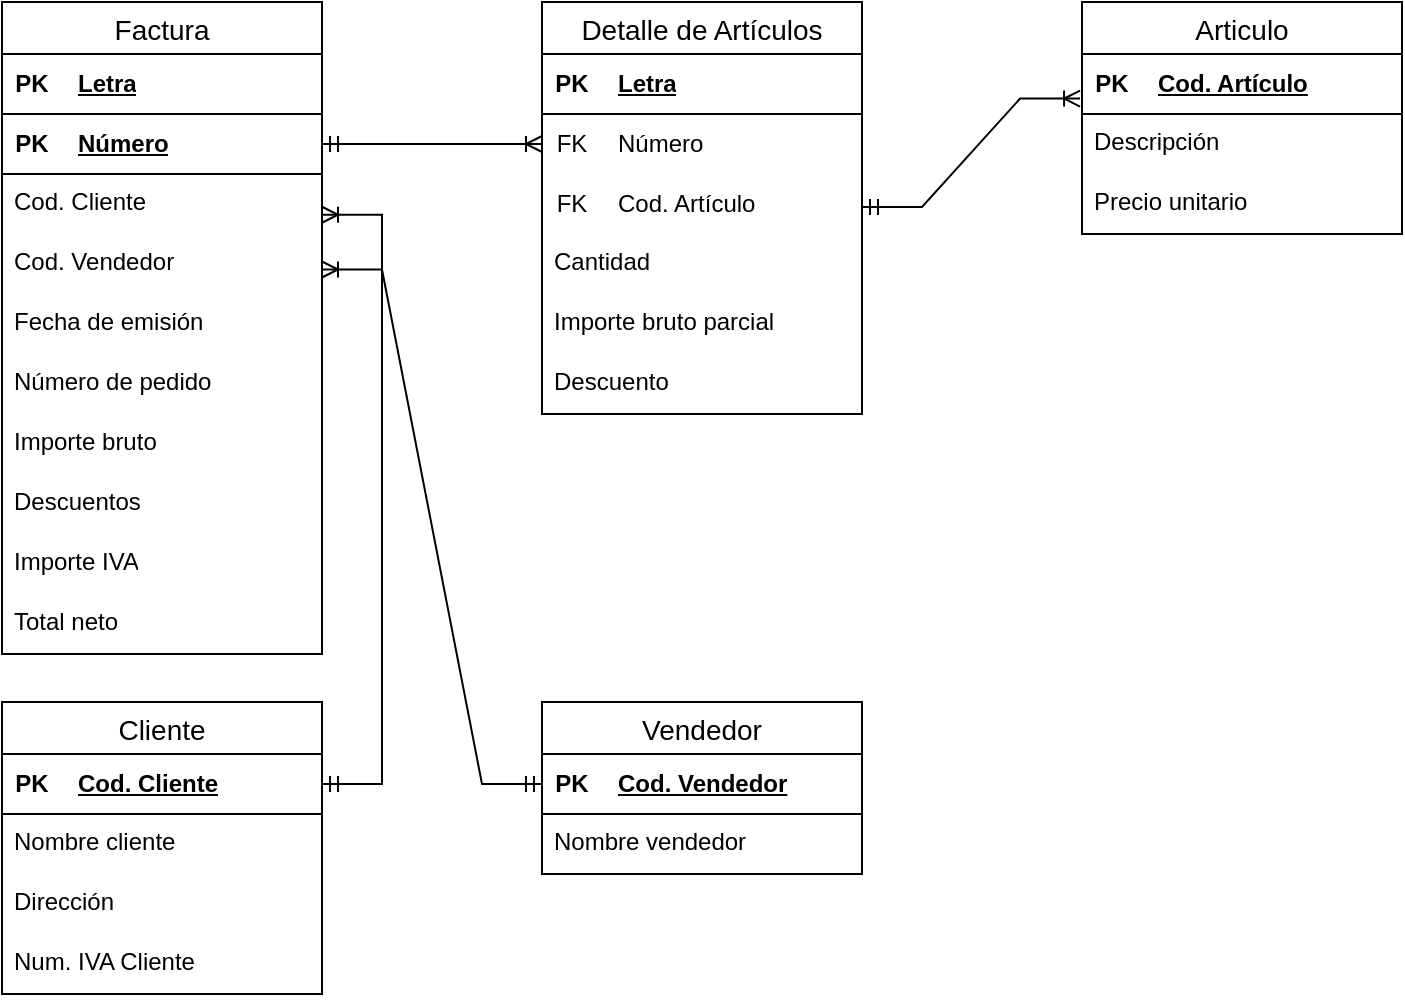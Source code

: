 <mxfile scale="1" border="0" version="28.2.5">
  <diagram name="Página-1" id="hEXzG475LrfDyYy7BrJQ">
    <mxGraphModel dx="1426" dy="785" grid="0" gridSize="10" guides="1" tooltips="1" connect="1" arrows="1" fold="1" page="1" pageScale="1" pageWidth="827" pageHeight="1169" math="0" shadow="0">
      <root>
        <mxCell id="0" />
        <mxCell id="1" parent="0" />
        <mxCell id="VYSMUxByFi7GUbj3-yRB-18" value="" style="shape=tableRow;horizontal=0;startSize=0;swimlaneHead=0;swimlaneBody=0;fillColor=none;collapsible=0;dropTarget=0;points=[[0,0.5],[1,0.5]];portConstraint=eastwest;top=0;left=0;right=0;bottom=0;" parent="1" vertex="1">
          <mxGeometry x="90" y="250" width="180" height="50" as="geometry" />
        </mxCell>
        <mxCell id="VYSMUxByFi7GUbj3-yRB-19" value="" style="shape=partialRectangle;connectable=0;fillColor=none;top=0;left=0;bottom=0;right=0;editable=1;overflow=hidden;whiteSpace=wrap;html=1;" parent="VYSMUxByFi7GUbj3-yRB-18" vertex="1">
          <mxGeometry width="30" height="50" as="geometry">
            <mxRectangle width="30" height="50" as="alternateBounds" />
          </mxGeometry>
        </mxCell>
        <mxCell id="VYSMUxByFi7GUbj3-yRB-61" value="Factura" style="swimlane;fontStyle=0;childLayout=stackLayout;horizontal=1;startSize=26;horizontalStack=0;resizeParent=1;resizeParentMax=0;resizeLast=0;collapsible=1;marginBottom=0;align=center;fontSize=14;" parent="1" vertex="1">
          <mxGeometry x="90" y="40" width="160" height="326" as="geometry" />
        </mxCell>
        <mxCell id="VYSMUxByFi7GUbj3-yRB-65" value="" style="shape=table;startSize=0;container=1;collapsible=1;childLayout=tableLayout;fixedRows=1;rowLines=0;fontStyle=0;align=center;resizeLast=1;strokeColor=none;fillColor=none;collapsible=0;" parent="VYSMUxByFi7GUbj3-yRB-61" vertex="1">
          <mxGeometry y="26" width="160" height="30" as="geometry" />
        </mxCell>
        <mxCell id="VYSMUxByFi7GUbj3-yRB-66" value="" style="shape=tableRow;horizontal=0;startSize=0;swimlaneHead=0;swimlaneBody=0;fillColor=none;collapsible=0;dropTarget=0;points=[[0,0.5],[1,0.5]];portConstraint=eastwest;top=0;left=0;right=0;bottom=1;" parent="VYSMUxByFi7GUbj3-yRB-65" vertex="1">
          <mxGeometry width="160" height="30" as="geometry" />
        </mxCell>
        <mxCell id="VYSMUxByFi7GUbj3-yRB-67" value="PK" style="shape=partialRectangle;connectable=0;fillColor=none;top=0;left=0;bottom=0;right=0;fontStyle=1;overflow=hidden;whiteSpace=wrap;html=1;" parent="VYSMUxByFi7GUbj3-yRB-66" vertex="1">
          <mxGeometry width="30" height="30" as="geometry">
            <mxRectangle width="30" height="30" as="alternateBounds" />
          </mxGeometry>
        </mxCell>
        <mxCell id="VYSMUxByFi7GUbj3-yRB-68" value="Letra" style="shape=partialRectangle;connectable=0;fillColor=none;top=0;left=0;bottom=0;right=0;align=left;spacingLeft=6;fontStyle=5;overflow=hidden;whiteSpace=wrap;html=1;" parent="VYSMUxByFi7GUbj3-yRB-66" vertex="1">
          <mxGeometry x="30" width="130" height="30" as="geometry">
            <mxRectangle width="130" height="30" as="alternateBounds" />
          </mxGeometry>
        </mxCell>
        <mxCell id="VYSMUxByFi7GUbj3-yRB-70" value="" style="shape=table;startSize=0;container=1;collapsible=1;childLayout=tableLayout;fixedRows=1;rowLines=0;fontStyle=0;align=center;resizeLast=1;strokeColor=none;fillColor=none;collapsible=0;" parent="VYSMUxByFi7GUbj3-yRB-61" vertex="1">
          <mxGeometry y="56" width="160" height="30" as="geometry" />
        </mxCell>
        <mxCell id="VYSMUxByFi7GUbj3-yRB-71" value="" style="shape=tableRow;horizontal=0;startSize=0;swimlaneHead=0;swimlaneBody=0;fillColor=none;collapsible=0;dropTarget=0;points=[[0,0.5],[1,0.5]];portConstraint=eastwest;top=0;left=0;right=0;bottom=1;" parent="VYSMUxByFi7GUbj3-yRB-70" vertex="1">
          <mxGeometry width="160" height="30" as="geometry" />
        </mxCell>
        <mxCell id="VYSMUxByFi7GUbj3-yRB-72" value="PK" style="shape=partialRectangle;connectable=0;fillColor=none;top=0;left=0;bottom=0;right=0;fontStyle=1;overflow=hidden;whiteSpace=wrap;html=1;" parent="VYSMUxByFi7GUbj3-yRB-71" vertex="1">
          <mxGeometry width="30" height="30" as="geometry">
            <mxRectangle width="30" height="30" as="alternateBounds" />
          </mxGeometry>
        </mxCell>
        <mxCell id="VYSMUxByFi7GUbj3-yRB-73" value="Número" style="shape=partialRectangle;connectable=0;fillColor=none;top=0;left=0;bottom=0;right=0;align=left;spacingLeft=6;fontStyle=5;overflow=hidden;whiteSpace=wrap;html=1;" parent="VYSMUxByFi7GUbj3-yRB-71" vertex="1">
          <mxGeometry x="30" width="130" height="30" as="geometry">
            <mxRectangle width="130" height="30" as="alternateBounds" />
          </mxGeometry>
        </mxCell>
        <mxCell id="VYSMUxByFi7GUbj3-yRB-63" value="Cod. Cliente" style="text;strokeColor=none;fillColor=none;spacingLeft=4;spacingRight=4;overflow=hidden;rotatable=0;points=[[0,0.5],[1,0.5]];portConstraint=eastwest;fontSize=12;whiteSpace=wrap;html=1;" parent="VYSMUxByFi7GUbj3-yRB-61" vertex="1">
          <mxGeometry y="86" width="160" height="30" as="geometry" />
        </mxCell>
        <mxCell id="VYSMUxByFi7GUbj3-yRB-64" value="Cod. Vendedor" style="text;strokeColor=none;fillColor=none;spacingLeft=4;spacingRight=4;overflow=hidden;rotatable=0;points=[[0,0.5],[1,0.5]];portConstraint=eastwest;fontSize=12;whiteSpace=wrap;html=1;" parent="VYSMUxByFi7GUbj3-yRB-61" vertex="1">
          <mxGeometry y="116" width="160" height="30" as="geometry" />
        </mxCell>
        <mxCell id="VYSMUxByFi7GUbj3-yRB-69" value="Fecha de emisión" style="text;strokeColor=none;fillColor=none;spacingLeft=4;spacingRight=4;overflow=hidden;rotatable=0;points=[[0,0.5],[1,0.5]];portConstraint=eastwest;fontSize=12;whiteSpace=wrap;html=1;" parent="VYSMUxByFi7GUbj3-yRB-61" vertex="1">
          <mxGeometry y="146" width="160" height="30" as="geometry" />
        </mxCell>
        <mxCell id="VYSMUxByFi7GUbj3-yRB-74" value="Número de pedido" style="text;strokeColor=none;fillColor=none;spacingLeft=4;spacingRight=4;overflow=hidden;rotatable=0;points=[[0,0.5],[1,0.5]];portConstraint=eastwest;fontSize=12;whiteSpace=wrap;html=1;" parent="VYSMUxByFi7GUbj3-yRB-61" vertex="1">
          <mxGeometry y="176" width="160" height="30" as="geometry" />
        </mxCell>
        <mxCell id="VYSMUxByFi7GUbj3-yRB-75" value="Importe bruto" style="text;strokeColor=none;fillColor=none;spacingLeft=4;spacingRight=4;overflow=hidden;rotatable=0;points=[[0,0.5],[1,0.5]];portConstraint=eastwest;fontSize=12;whiteSpace=wrap;html=1;" parent="VYSMUxByFi7GUbj3-yRB-61" vertex="1">
          <mxGeometry y="206" width="160" height="30" as="geometry" />
        </mxCell>
        <mxCell id="VYSMUxByFi7GUbj3-yRB-76" value="Descuentos" style="text;strokeColor=none;fillColor=none;spacingLeft=4;spacingRight=4;overflow=hidden;rotatable=0;points=[[0,0.5],[1,0.5]];portConstraint=eastwest;fontSize=12;whiteSpace=wrap;html=1;" parent="VYSMUxByFi7GUbj3-yRB-61" vertex="1">
          <mxGeometry y="236" width="160" height="30" as="geometry" />
        </mxCell>
        <mxCell id="VYSMUxByFi7GUbj3-yRB-77" value="Importe IVA" style="text;strokeColor=none;fillColor=none;spacingLeft=4;spacingRight=4;overflow=hidden;rotatable=0;points=[[0,0.5],[1,0.5]];portConstraint=eastwest;fontSize=12;whiteSpace=wrap;html=1;" parent="VYSMUxByFi7GUbj3-yRB-61" vertex="1">
          <mxGeometry y="266" width="160" height="30" as="geometry" />
        </mxCell>
        <mxCell id="VYSMUxByFi7GUbj3-yRB-78" value="Total neto" style="text;strokeColor=none;fillColor=none;spacingLeft=4;spacingRight=4;overflow=hidden;rotatable=0;points=[[0,0.5],[1,0.5]];portConstraint=eastwest;fontSize=12;whiteSpace=wrap;html=1;" parent="VYSMUxByFi7GUbj3-yRB-61" vertex="1">
          <mxGeometry y="296" width="160" height="30" as="geometry" />
        </mxCell>
        <mxCell id="VYSMUxByFi7GUbj3-yRB-79" value="Cliente" style="swimlane;fontStyle=0;childLayout=stackLayout;horizontal=1;startSize=26;horizontalStack=0;resizeParent=1;resizeParentMax=0;resizeLast=0;collapsible=1;marginBottom=0;align=center;fontSize=14;" parent="1" vertex="1">
          <mxGeometry x="90" y="390" width="160" height="146" as="geometry" />
        </mxCell>
        <mxCell id="VYSMUxByFi7GUbj3-yRB-83" value="" style="shape=table;startSize=0;container=1;collapsible=1;childLayout=tableLayout;fixedRows=1;rowLines=0;fontStyle=0;align=center;resizeLast=1;strokeColor=none;fillColor=none;collapsible=0;" parent="VYSMUxByFi7GUbj3-yRB-79" vertex="1">
          <mxGeometry y="26" width="160" height="30" as="geometry" />
        </mxCell>
        <mxCell id="VYSMUxByFi7GUbj3-yRB-84" value="" style="shape=tableRow;horizontal=0;startSize=0;swimlaneHead=0;swimlaneBody=0;fillColor=none;collapsible=0;dropTarget=0;points=[[0,0.5],[1,0.5]];portConstraint=eastwest;top=0;left=0;right=0;bottom=1;" parent="VYSMUxByFi7GUbj3-yRB-83" vertex="1">
          <mxGeometry width="160" height="30" as="geometry" />
        </mxCell>
        <mxCell id="VYSMUxByFi7GUbj3-yRB-85" value="PK" style="shape=partialRectangle;connectable=0;fillColor=none;top=0;left=0;bottom=0;right=0;fontStyle=1;overflow=hidden;whiteSpace=wrap;html=1;" parent="VYSMUxByFi7GUbj3-yRB-84" vertex="1">
          <mxGeometry width="30" height="30" as="geometry">
            <mxRectangle width="30" height="30" as="alternateBounds" />
          </mxGeometry>
        </mxCell>
        <mxCell id="VYSMUxByFi7GUbj3-yRB-86" value="Cod. Cliente" style="shape=partialRectangle;connectable=0;fillColor=none;top=0;left=0;bottom=0;right=0;align=left;spacingLeft=6;fontStyle=5;overflow=hidden;whiteSpace=wrap;html=1;" parent="VYSMUxByFi7GUbj3-yRB-84" vertex="1">
          <mxGeometry x="30" width="130" height="30" as="geometry">
            <mxRectangle width="130" height="30" as="alternateBounds" />
          </mxGeometry>
        </mxCell>
        <mxCell id="VYSMUxByFi7GUbj3-yRB-80" value="Nombre cliente" style="text;strokeColor=none;fillColor=none;spacingLeft=4;spacingRight=4;overflow=hidden;rotatable=0;points=[[0,0.5],[1,0.5]];portConstraint=eastwest;fontSize=12;whiteSpace=wrap;html=1;" parent="VYSMUxByFi7GUbj3-yRB-79" vertex="1">
          <mxGeometry y="56" width="160" height="30" as="geometry" />
        </mxCell>
        <mxCell id="VYSMUxByFi7GUbj3-yRB-81" value="Dirección" style="text;strokeColor=none;fillColor=none;spacingLeft=4;spacingRight=4;overflow=hidden;rotatable=0;points=[[0,0.5],[1,0.5]];portConstraint=eastwest;fontSize=12;whiteSpace=wrap;html=1;" parent="VYSMUxByFi7GUbj3-yRB-79" vertex="1">
          <mxGeometry y="86" width="160" height="30" as="geometry" />
        </mxCell>
        <mxCell id="VYSMUxByFi7GUbj3-yRB-82" value="Num. IVA Cliente" style="text;strokeColor=none;fillColor=none;spacingLeft=4;spacingRight=4;overflow=hidden;rotatable=0;points=[[0,0.5],[1,0.5]];portConstraint=eastwest;fontSize=12;whiteSpace=wrap;html=1;" parent="VYSMUxByFi7GUbj3-yRB-79" vertex="1">
          <mxGeometry y="116" width="160" height="30" as="geometry" />
        </mxCell>
        <mxCell id="VYSMUxByFi7GUbj3-yRB-87" value="Detalle de Artículos" style="swimlane;fontStyle=0;childLayout=stackLayout;horizontal=1;startSize=26;horizontalStack=0;resizeParent=1;resizeParentMax=0;resizeLast=0;collapsible=1;marginBottom=0;align=center;fontSize=14;" parent="1" vertex="1">
          <mxGeometry x="360" y="40" width="160" height="206" as="geometry" />
        </mxCell>
        <mxCell id="VYSMUxByFi7GUbj3-yRB-91" value="" style="shape=table;startSize=0;container=1;collapsible=1;childLayout=tableLayout;fixedRows=1;rowLines=0;fontStyle=0;align=center;resizeLast=1;strokeColor=none;fillColor=none;collapsible=0;" parent="VYSMUxByFi7GUbj3-yRB-87" vertex="1">
          <mxGeometry y="26" width="160" height="30" as="geometry" />
        </mxCell>
        <mxCell id="VYSMUxByFi7GUbj3-yRB-92" value="" style="shape=tableRow;horizontal=0;startSize=0;swimlaneHead=0;swimlaneBody=0;fillColor=none;collapsible=0;dropTarget=0;points=[[0,0.5],[1,0.5]];portConstraint=eastwest;top=0;left=0;right=0;bottom=1;" parent="VYSMUxByFi7GUbj3-yRB-91" vertex="1">
          <mxGeometry width="160" height="30" as="geometry" />
        </mxCell>
        <mxCell id="VYSMUxByFi7GUbj3-yRB-93" value="PK" style="shape=partialRectangle;connectable=0;fillColor=none;top=0;left=0;bottom=0;right=0;fontStyle=1;overflow=hidden;whiteSpace=wrap;html=1;" parent="VYSMUxByFi7GUbj3-yRB-92" vertex="1">
          <mxGeometry width="30" height="30" as="geometry">
            <mxRectangle width="30" height="30" as="alternateBounds" />
          </mxGeometry>
        </mxCell>
        <mxCell id="VYSMUxByFi7GUbj3-yRB-94" value="Letra" style="shape=partialRectangle;connectable=0;fillColor=none;top=0;left=0;bottom=0;right=0;align=left;spacingLeft=6;fontStyle=5;overflow=hidden;whiteSpace=wrap;html=1;" parent="VYSMUxByFi7GUbj3-yRB-92" vertex="1">
          <mxGeometry x="30" width="130" height="30" as="geometry">
            <mxRectangle width="130" height="30" as="alternateBounds" />
          </mxGeometry>
        </mxCell>
        <mxCell id="VYSMUxByFi7GUbj3-yRB-95" value="" style="shape=table;startSize=0;container=1;collapsible=1;childLayout=tableLayout;fixedRows=1;rowLines=0;fontStyle=0;align=center;resizeLast=1;strokeColor=none;fillColor=none;collapsible=0;" parent="VYSMUxByFi7GUbj3-yRB-87" vertex="1">
          <mxGeometry y="56" width="160" height="30" as="geometry" />
        </mxCell>
        <mxCell id="VYSMUxByFi7GUbj3-yRB-96" value="" style="shape=tableRow;horizontal=0;startSize=0;swimlaneHead=0;swimlaneBody=0;fillColor=none;collapsible=0;dropTarget=0;points=[[0,0.5],[1,0.5]];portConstraint=eastwest;top=0;left=0;right=0;bottom=0;" parent="VYSMUxByFi7GUbj3-yRB-95" vertex="1">
          <mxGeometry width="160" height="30" as="geometry" />
        </mxCell>
        <mxCell id="VYSMUxByFi7GUbj3-yRB-97" value="FK" style="shape=partialRectangle;connectable=0;fillColor=none;top=0;left=0;bottom=0;right=0;fontStyle=0;overflow=hidden;whiteSpace=wrap;html=1;" parent="VYSMUxByFi7GUbj3-yRB-96" vertex="1">
          <mxGeometry width="30" height="30" as="geometry">
            <mxRectangle width="30" height="30" as="alternateBounds" />
          </mxGeometry>
        </mxCell>
        <mxCell id="VYSMUxByFi7GUbj3-yRB-98" value="Número" style="shape=partialRectangle;connectable=0;fillColor=none;top=0;left=0;bottom=0;right=0;align=left;spacingLeft=6;fontStyle=0;overflow=hidden;whiteSpace=wrap;html=1;" parent="VYSMUxByFi7GUbj3-yRB-96" vertex="1">
          <mxGeometry x="30" width="130" height="30" as="geometry">
            <mxRectangle width="130" height="30" as="alternateBounds" />
          </mxGeometry>
        </mxCell>
        <mxCell id="VYSMUxByFi7GUbj3-yRB-99" value="" style="shape=table;startSize=0;container=1;collapsible=1;childLayout=tableLayout;fixedRows=1;rowLines=0;fontStyle=0;align=center;resizeLast=1;strokeColor=none;fillColor=none;collapsible=0;" parent="VYSMUxByFi7GUbj3-yRB-87" vertex="1">
          <mxGeometry y="86" width="160" height="30" as="geometry" />
        </mxCell>
        <mxCell id="VYSMUxByFi7GUbj3-yRB-100" value="" style="shape=tableRow;horizontal=0;startSize=0;swimlaneHead=0;swimlaneBody=0;fillColor=none;collapsible=0;dropTarget=0;points=[[0,0.5],[1,0.5]];portConstraint=eastwest;top=0;left=0;right=0;bottom=0;" parent="VYSMUxByFi7GUbj3-yRB-99" vertex="1">
          <mxGeometry width="160" height="30" as="geometry" />
        </mxCell>
        <mxCell id="VYSMUxByFi7GUbj3-yRB-101" value="FK" style="shape=partialRectangle;connectable=0;fillColor=none;top=0;left=0;bottom=0;right=0;fontStyle=0;overflow=hidden;whiteSpace=wrap;html=1;" parent="VYSMUxByFi7GUbj3-yRB-100" vertex="1">
          <mxGeometry width="30" height="30" as="geometry">
            <mxRectangle width="30" height="30" as="alternateBounds" />
          </mxGeometry>
        </mxCell>
        <mxCell id="VYSMUxByFi7GUbj3-yRB-102" value="Cod. Artículo" style="shape=partialRectangle;connectable=0;fillColor=none;top=0;left=0;bottom=0;right=0;align=left;spacingLeft=6;fontStyle=0;overflow=hidden;whiteSpace=wrap;html=1;" parent="VYSMUxByFi7GUbj3-yRB-100" vertex="1">
          <mxGeometry x="30" width="130" height="30" as="geometry">
            <mxRectangle width="130" height="30" as="alternateBounds" />
          </mxGeometry>
        </mxCell>
        <mxCell id="VYSMUxByFi7GUbj3-yRB-88" value="Cantidad" style="text;strokeColor=none;fillColor=none;spacingLeft=4;spacingRight=4;overflow=hidden;rotatable=0;points=[[0,0.5],[1,0.5]];portConstraint=eastwest;fontSize=12;whiteSpace=wrap;html=1;" parent="VYSMUxByFi7GUbj3-yRB-87" vertex="1">
          <mxGeometry y="116" width="160" height="30" as="geometry" />
        </mxCell>
        <mxCell id="VYSMUxByFi7GUbj3-yRB-89" value="Importe bruto parcial" style="text;strokeColor=none;fillColor=none;spacingLeft=4;spacingRight=4;overflow=hidden;rotatable=0;points=[[0,0.5],[1,0.5]];portConstraint=eastwest;fontSize=12;whiteSpace=wrap;html=1;" parent="VYSMUxByFi7GUbj3-yRB-87" vertex="1">
          <mxGeometry y="146" width="160" height="30" as="geometry" />
        </mxCell>
        <mxCell id="VYSMUxByFi7GUbj3-yRB-90" value="Descuento" style="text;strokeColor=none;fillColor=none;spacingLeft=4;spacingRight=4;overflow=hidden;rotatable=0;points=[[0,0.5],[1,0.5]];portConstraint=eastwest;fontSize=12;whiteSpace=wrap;html=1;" parent="VYSMUxByFi7GUbj3-yRB-87" vertex="1">
          <mxGeometry y="176" width="160" height="30" as="geometry" />
        </mxCell>
        <mxCell id="VYSMUxByFi7GUbj3-yRB-103" value="Vendedor" style="swimlane;fontStyle=0;childLayout=stackLayout;horizontal=1;startSize=26;horizontalStack=0;resizeParent=1;resizeParentMax=0;resizeLast=0;collapsible=1;marginBottom=0;align=center;fontSize=14;" parent="1" vertex="1">
          <mxGeometry x="360" y="390" width="160" height="86" as="geometry" />
        </mxCell>
        <mxCell id="VYSMUxByFi7GUbj3-yRB-107" value="" style="shape=table;startSize=0;container=1;collapsible=1;childLayout=tableLayout;fixedRows=1;rowLines=0;fontStyle=0;align=center;resizeLast=1;strokeColor=none;fillColor=none;collapsible=0;" parent="VYSMUxByFi7GUbj3-yRB-103" vertex="1">
          <mxGeometry y="26" width="160" height="30" as="geometry" />
        </mxCell>
        <mxCell id="VYSMUxByFi7GUbj3-yRB-108" value="" style="shape=tableRow;horizontal=0;startSize=0;swimlaneHead=0;swimlaneBody=0;fillColor=none;collapsible=0;dropTarget=0;points=[[0,0.5],[1,0.5]];portConstraint=eastwest;top=0;left=0;right=0;bottom=1;" parent="VYSMUxByFi7GUbj3-yRB-107" vertex="1">
          <mxGeometry width="160" height="30" as="geometry" />
        </mxCell>
        <mxCell id="VYSMUxByFi7GUbj3-yRB-109" value="PK" style="shape=partialRectangle;connectable=0;fillColor=none;top=0;left=0;bottom=0;right=0;fontStyle=1;overflow=hidden;whiteSpace=wrap;html=1;" parent="VYSMUxByFi7GUbj3-yRB-108" vertex="1">
          <mxGeometry width="30" height="30" as="geometry">
            <mxRectangle width="30" height="30" as="alternateBounds" />
          </mxGeometry>
        </mxCell>
        <mxCell id="VYSMUxByFi7GUbj3-yRB-110" value="Cod. Vendedor" style="shape=partialRectangle;connectable=0;fillColor=none;top=0;left=0;bottom=0;right=0;align=left;spacingLeft=6;fontStyle=5;overflow=hidden;whiteSpace=wrap;html=1;" parent="VYSMUxByFi7GUbj3-yRB-108" vertex="1">
          <mxGeometry x="30" width="130" height="30" as="geometry">
            <mxRectangle width="130" height="30" as="alternateBounds" />
          </mxGeometry>
        </mxCell>
        <mxCell id="VYSMUxByFi7GUbj3-yRB-104" value="Nombre vendedor" style="text;strokeColor=none;fillColor=none;spacingLeft=4;spacingRight=4;overflow=hidden;rotatable=0;points=[[0,0.5],[1,0.5]];portConstraint=eastwest;fontSize=12;whiteSpace=wrap;html=1;" parent="VYSMUxByFi7GUbj3-yRB-103" vertex="1">
          <mxGeometry y="56" width="160" height="30" as="geometry" />
        </mxCell>
        <mxCell id="VYSMUxByFi7GUbj3-yRB-111" value="Articulo" style="swimlane;fontStyle=0;childLayout=stackLayout;horizontal=1;startSize=26;horizontalStack=0;resizeParent=1;resizeParentMax=0;resizeLast=0;collapsible=1;marginBottom=0;align=center;fontSize=14;" parent="1" vertex="1">
          <mxGeometry x="630" y="40" width="160" height="116" as="geometry" />
        </mxCell>
        <mxCell id="VYSMUxByFi7GUbj3-yRB-115" value="" style="shape=table;startSize=0;container=1;collapsible=1;childLayout=tableLayout;fixedRows=1;rowLines=0;fontStyle=0;align=center;resizeLast=1;strokeColor=none;fillColor=none;collapsible=0;" parent="VYSMUxByFi7GUbj3-yRB-111" vertex="1">
          <mxGeometry y="26" width="160" height="30" as="geometry" />
        </mxCell>
        <mxCell id="VYSMUxByFi7GUbj3-yRB-116" value="" style="shape=tableRow;horizontal=0;startSize=0;swimlaneHead=0;swimlaneBody=0;fillColor=none;collapsible=0;dropTarget=0;points=[[0,0.5],[1,0.5]];portConstraint=eastwest;top=0;left=0;right=0;bottom=1;" parent="VYSMUxByFi7GUbj3-yRB-115" vertex="1">
          <mxGeometry width="160" height="30" as="geometry" />
        </mxCell>
        <mxCell id="VYSMUxByFi7GUbj3-yRB-117" value="PK" style="shape=partialRectangle;connectable=0;fillColor=none;top=0;left=0;bottom=0;right=0;fontStyle=1;overflow=hidden;whiteSpace=wrap;html=1;" parent="VYSMUxByFi7GUbj3-yRB-116" vertex="1">
          <mxGeometry width="30" height="30" as="geometry">
            <mxRectangle width="30" height="30" as="alternateBounds" />
          </mxGeometry>
        </mxCell>
        <mxCell id="VYSMUxByFi7GUbj3-yRB-118" value="Cod. Artículo" style="shape=partialRectangle;connectable=0;fillColor=none;top=0;left=0;bottom=0;right=0;align=left;spacingLeft=6;fontStyle=5;overflow=hidden;whiteSpace=wrap;html=1;" parent="VYSMUxByFi7GUbj3-yRB-116" vertex="1">
          <mxGeometry x="30" width="130" height="30" as="geometry">
            <mxRectangle width="130" height="30" as="alternateBounds" />
          </mxGeometry>
        </mxCell>
        <mxCell id="VYSMUxByFi7GUbj3-yRB-112" value="Descripción" style="text;strokeColor=none;fillColor=none;spacingLeft=4;spacingRight=4;overflow=hidden;rotatable=0;points=[[0,0.5],[1,0.5]];portConstraint=eastwest;fontSize=12;whiteSpace=wrap;html=1;" parent="VYSMUxByFi7GUbj3-yRB-111" vertex="1">
          <mxGeometry y="56" width="160" height="30" as="geometry" />
        </mxCell>
        <mxCell id="VYSMUxByFi7GUbj3-yRB-113" value="Precio unitario" style="text;strokeColor=none;fillColor=none;spacingLeft=4;spacingRight=4;overflow=hidden;rotatable=0;points=[[0,0.5],[1,0.5]];portConstraint=eastwest;fontSize=12;whiteSpace=wrap;html=1;" parent="VYSMUxByFi7GUbj3-yRB-111" vertex="1">
          <mxGeometry y="86" width="160" height="30" as="geometry" />
        </mxCell>
        <mxCell id="VYSMUxByFi7GUbj3-yRB-120" value="" style="edgeStyle=entityRelationEdgeStyle;fontSize=12;html=1;endArrow=ERoneToMany;startArrow=ERmandOne;rounded=0;entryX=0;entryY=0.5;entryDx=0;entryDy=0;exitX=1;exitY=0.5;exitDx=0;exitDy=0;" parent="1" source="VYSMUxByFi7GUbj3-yRB-71" target="VYSMUxByFi7GUbj3-yRB-96" edge="1">
          <mxGeometry width="100" height="100" relative="1" as="geometry">
            <mxPoint x="330" y="380" as="sourcePoint" />
            <mxPoint x="430" y="280" as="targetPoint" />
          </mxGeometry>
        </mxCell>
        <mxCell id="9H76Tm3VFfVWvkJkOsn2-2" value="" style="edgeStyle=entityRelationEdgeStyle;fontSize=12;html=1;endArrow=ERmandOne;startArrow=ERoneToMany;rounded=0;entryX=0;entryY=0.5;entryDx=0;entryDy=0;exitX=1;exitY=0.5;exitDx=0;exitDy=0;startFill=0;endFill=0;" parent="1" target="VYSMUxByFi7GUbj3-yRB-108" edge="1">
          <mxGeometry width="100" height="100" relative="1" as="geometry">
            <mxPoint x="250" y="173.75" as="sourcePoint" />
            <mxPoint x="360" y="112.25" as="targetPoint" />
          </mxGeometry>
        </mxCell>
        <mxCell id="rlRTYZyI2qsyzhW6Pi42-1" value="" style="edgeStyle=entityRelationEdgeStyle;fontSize=12;html=1;endArrow=ERoneToMany;startArrow=ERmandOne;rounded=0;entryX=-0.006;entryY=0.743;entryDx=0;entryDy=0;exitX=1;exitY=0.5;exitDx=0;exitDy=0;entryPerimeter=0;" parent="1" target="VYSMUxByFi7GUbj3-yRB-116" edge="1">
          <mxGeometry width="100" height="100" relative="1" as="geometry">
            <mxPoint x="520" y="142.5" as="sourcePoint" />
            <mxPoint x="630" y="142.5" as="targetPoint" />
          </mxGeometry>
        </mxCell>
        <mxCell id="redhS0F1T479QOuFdUlH-1" value="" style="edgeStyle=entityRelationEdgeStyle;fontSize=12;html=1;endArrow=ERmandOne;startArrow=ERoneToMany;rounded=0;exitX=1;exitY=0.5;exitDx=0;exitDy=0;startFill=0;endFill=0;" edge="1" parent="1" target="VYSMUxByFi7GUbj3-yRB-84">
          <mxGeometry width="100" height="100" relative="1" as="geometry">
            <mxPoint x="250" y="146.38" as="sourcePoint" />
            <mxPoint x="360" y="403.63" as="targetPoint" />
          </mxGeometry>
        </mxCell>
      </root>
    </mxGraphModel>
  </diagram>
</mxfile>
